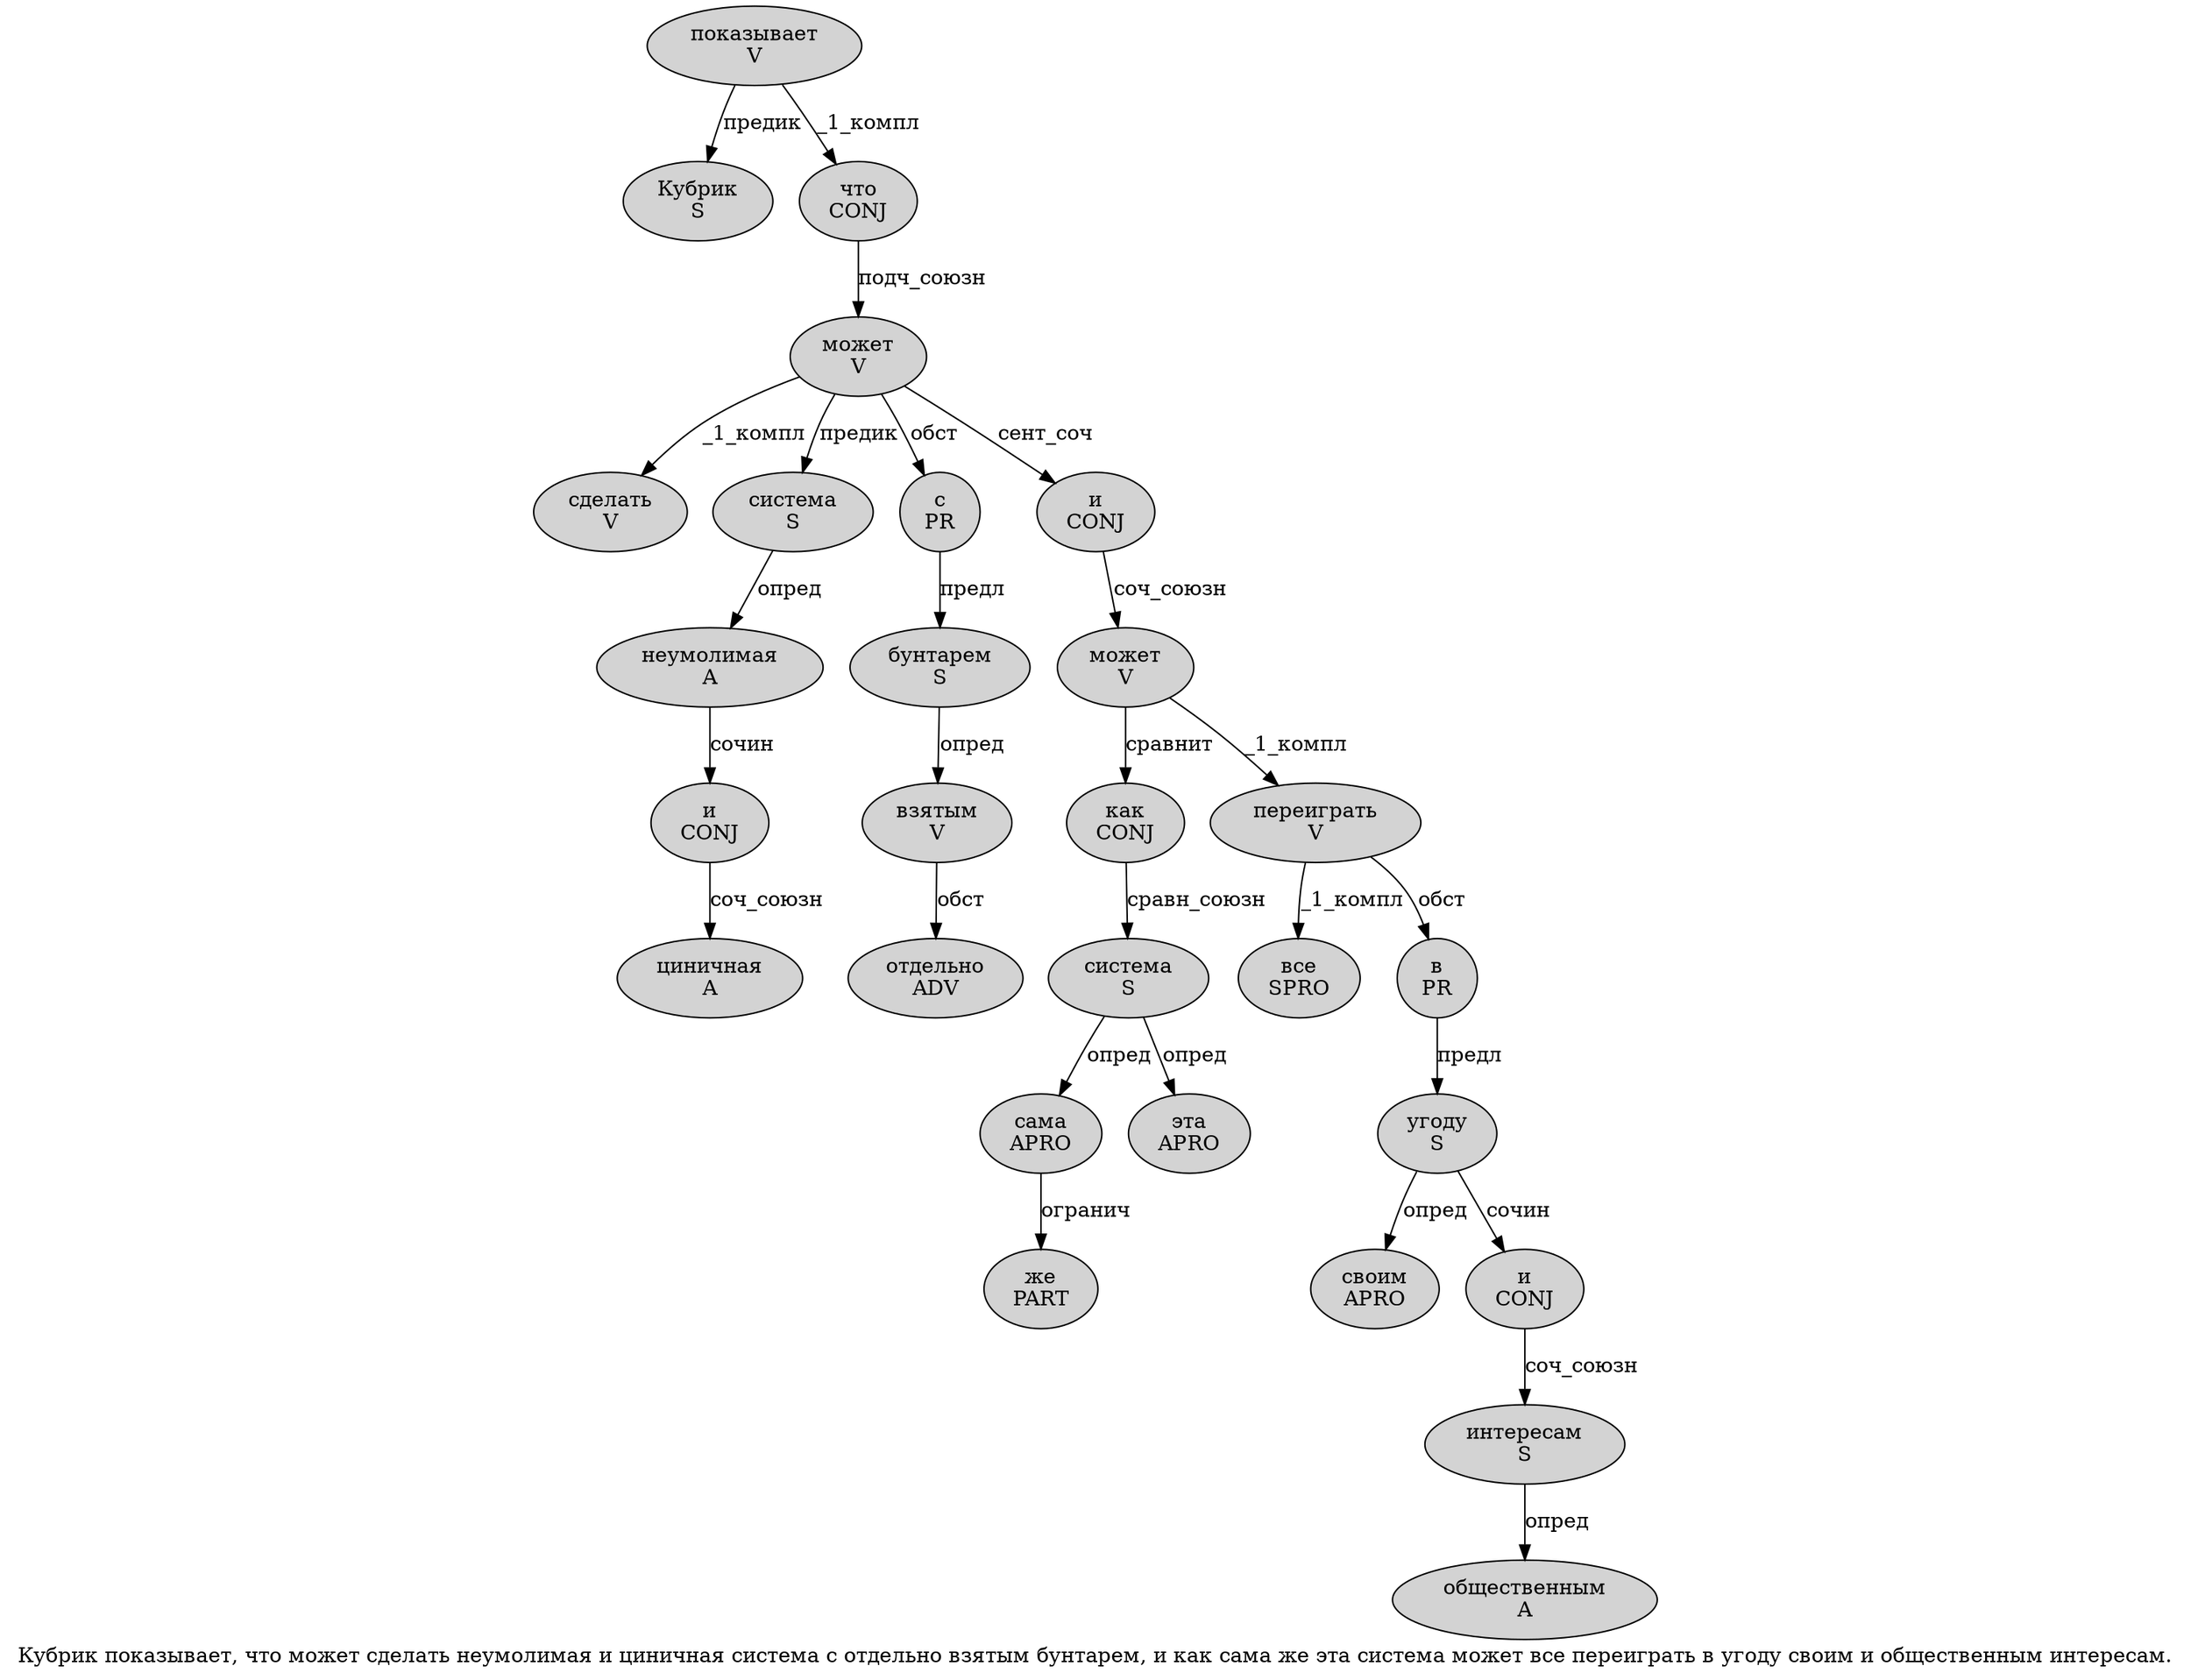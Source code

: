 digraph SENTENCE_3814 {
	graph [label="Кубрик показывает, что может сделать неумолимая и циничная система с отдельно взятым бунтарем, и как сама же эта система может все переиграть в угоду своим и общественным интересам."]
	node [style=filled]
		0 [label="Кубрик
S" color="" fillcolor=lightgray penwidth=1 shape=ellipse]
		1 [label="показывает
V" color="" fillcolor=lightgray penwidth=1 shape=ellipse]
		3 [label="что
CONJ" color="" fillcolor=lightgray penwidth=1 shape=ellipse]
		4 [label="может
V" color="" fillcolor=lightgray penwidth=1 shape=ellipse]
		5 [label="сделать
V" color="" fillcolor=lightgray penwidth=1 shape=ellipse]
		6 [label="неумолимая
A" color="" fillcolor=lightgray penwidth=1 shape=ellipse]
		7 [label="и
CONJ" color="" fillcolor=lightgray penwidth=1 shape=ellipse]
		8 [label="циничная
A" color="" fillcolor=lightgray penwidth=1 shape=ellipse]
		9 [label="система
S" color="" fillcolor=lightgray penwidth=1 shape=ellipse]
		10 [label="с
PR" color="" fillcolor=lightgray penwidth=1 shape=ellipse]
		11 [label="отдельно
ADV" color="" fillcolor=lightgray penwidth=1 shape=ellipse]
		12 [label="взятым
V" color="" fillcolor=lightgray penwidth=1 shape=ellipse]
		13 [label="бунтарем
S" color="" fillcolor=lightgray penwidth=1 shape=ellipse]
		15 [label="и
CONJ" color="" fillcolor=lightgray penwidth=1 shape=ellipse]
		16 [label="как
CONJ" color="" fillcolor=lightgray penwidth=1 shape=ellipse]
		17 [label="сама
APRO" color="" fillcolor=lightgray penwidth=1 shape=ellipse]
		18 [label="же
PART" color="" fillcolor=lightgray penwidth=1 shape=ellipse]
		19 [label="эта
APRO" color="" fillcolor=lightgray penwidth=1 shape=ellipse]
		20 [label="система
S" color="" fillcolor=lightgray penwidth=1 shape=ellipse]
		21 [label="может
V" color="" fillcolor=lightgray penwidth=1 shape=ellipse]
		22 [label="все
SPRO" color="" fillcolor=lightgray penwidth=1 shape=ellipse]
		23 [label="переиграть
V" color="" fillcolor=lightgray penwidth=1 shape=ellipse]
		24 [label="в
PR" color="" fillcolor=lightgray penwidth=1 shape=ellipse]
		25 [label="угоду
S" color="" fillcolor=lightgray penwidth=1 shape=ellipse]
		26 [label="своим
APRO" color="" fillcolor=lightgray penwidth=1 shape=ellipse]
		27 [label="и
CONJ" color="" fillcolor=lightgray penwidth=1 shape=ellipse]
		28 [label="общественным
A" color="" fillcolor=lightgray penwidth=1 shape=ellipse]
		29 [label="интересам
S" color="" fillcolor=lightgray penwidth=1 shape=ellipse]
			10 -> 13 [label="предл"]
			6 -> 7 [label="сочин"]
			15 -> 21 [label="соч_союзн"]
			3 -> 4 [label="подч_союзн"]
			24 -> 25 [label="предл"]
			4 -> 5 [label="_1_компл"]
			4 -> 9 [label="предик"]
			4 -> 10 [label="обст"]
			4 -> 15 [label="сент_соч"]
			12 -> 11 [label="обст"]
			23 -> 22 [label="_1_компл"]
			23 -> 24 [label="обст"]
			1 -> 0 [label="предик"]
			1 -> 3 [label="_1_компл"]
			17 -> 18 [label="огранич"]
			21 -> 16 [label="сравнит"]
			21 -> 23 [label="_1_компл"]
			29 -> 28 [label="опред"]
			16 -> 20 [label="сравн_союзн"]
			13 -> 12 [label="опред"]
			25 -> 26 [label="опред"]
			25 -> 27 [label="сочин"]
			27 -> 29 [label="соч_союзн"]
			9 -> 6 [label="опред"]
			20 -> 17 [label="опред"]
			20 -> 19 [label="опред"]
			7 -> 8 [label="соч_союзн"]
}